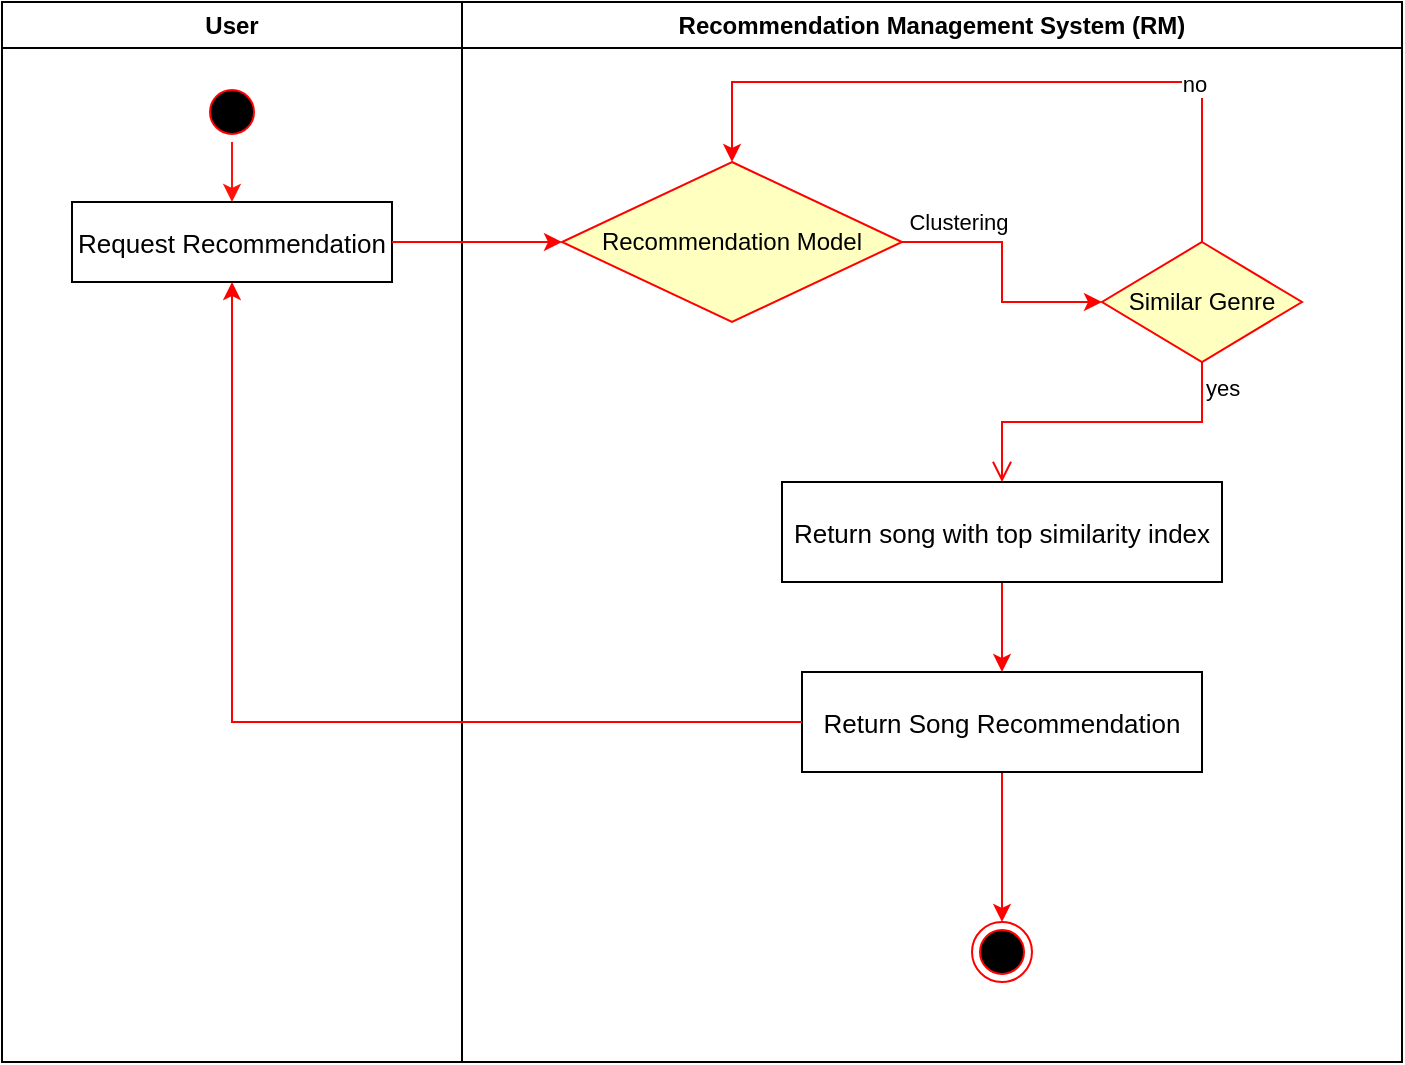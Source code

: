 <mxfile version="17.4.6" type="github">
  <diagram id="eBUv4OnSuDnH8UUoOGNr" name="Page-1">
    <mxGraphModel dx="1422" dy="744" grid="1" gridSize="10" guides="1" tooltips="1" connect="1" arrows="1" fold="1" page="1" pageScale="1" pageWidth="850" pageHeight="1100" math="0" shadow="0">
      <root>
        <mxCell id="0" />
        <mxCell id="1" parent="0" />
        <mxCell id="AmvT7ym-jp8pTqf2ocoB-1" value="User" style="swimlane;whiteSpace=wrap" parent="1" vertex="1">
          <mxGeometry x="70" y="190" width="230" height="530" as="geometry" />
        </mxCell>
        <mxCell id="AmvT7ym-jp8pTqf2ocoB-2" style="edgeStyle=orthogonalEdgeStyle;rounded=0;orthogonalLoop=1;jettySize=auto;html=1;entryX=0.5;entryY=0;entryDx=0;entryDy=0;fontSize=13;strokeColor=#FF120A;" parent="AmvT7ym-jp8pTqf2ocoB-1" source="AmvT7ym-jp8pTqf2ocoB-3" target="AmvT7ym-jp8pTqf2ocoB-5" edge="1">
          <mxGeometry relative="1" as="geometry" />
        </mxCell>
        <mxCell id="AmvT7ym-jp8pTqf2ocoB-3" value="" style="ellipse;shape=startState;fillColor=#000000;strokeColor=#ff0000;" parent="AmvT7ym-jp8pTqf2ocoB-1" vertex="1">
          <mxGeometry x="100" y="40" width="30" height="30" as="geometry" />
        </mxCell>
        <mxCell id="AmvT7ym-jp8pTqf2ocoB-5" value="Request Recommendation" style="fontSize=13;fontStyle=0" parent="AmvT7ym-jp8pTqf2ocoB-1" vertex="1">
          <mxGeometry x="35" y="100" width="160" height="40" as="geometry" />
        </mxCell>
        <mxCell id="AmvT7ym-jp8pTqf2ocoB-7" value="Recommendation Management System (RM)" style="swimlane;whiteSpace=wrap" parent="1" vertex="1">
          <mxGeometry x="300" y="190" width="470" height="530" as="geometry" />
        </mxCell>
        <mxCell id="AmvT7ym-jp8pTqf2ocoB-8" value="" style="ellipse;shape=endState;fillColor=#000000;strokeColor=#ff0000" parent="AmvT7ym-jp8pTqf2ocoB-7" vertex="1">
          <mxGeometry x="255" y="460" width="30" height="30" as="geometry" />
        </mxCell>
        <mxCell id="AmvT7ym-jp8pTqf2ocoB-20" style="edgeStyle=orthogonalEdgeStyle;rounded=0;orthogonalLoop=1;jettySize=auto;html=1;exitX=0.5;exitY=1;exitDx=0;exitDy=0;entryX=0.5;entryY=0;entryDx=0;entryDy=0;strokeColor=#FF0000;" parent="AmvT7ym-jp8pTqf2ocoB-7" source="AmvT7ym-jp8pTqf2ocoB-17" target="AmvT7ym-jp8pTqf2ocoB-8" edge="1">
          <mxGeometry relative="1" as="geometry" />
        </mxCell>
        <mxCell id="AmvT7ym-jp8pTqf2ocoB-17" value="Return Song Recommendation" style="fontSize=13;fontStyle=0" parent="AmvT7ym-jp8pTqf2ocoB-7" vertex="1">
          <mxGeometry x="170" y="335" width="200" height="50" as="geometry" />
        </mxCell>
        <mxCell id="AmvT7ym-jp8pTqf2ocoB-32" style="edgeStyle=orthogonalEdgeStyle;rounded=0;orthogonalLoop=1;jettySize=auto;html=1;entryX=0.5;entryY=0;entryDx=0;entryDy=0;strokeColor=#FF0000;" parent="AmvT7ym-jp8pTqf2ocoB-7" source="AmvT7ym-jp8pTqf2ocoB-23" target="AmvT7ym-jp8pTqf2ocoB-29" edge="1">
          <mxGeometry relative="1" as="geometry">
            <Array as="points">
              <mxPoint x="370" y="40" />
              <mxPoint x="135" y="40" />
            </Array>
          </mxGeometry>
        </mxCell>
        <mxCell id="AmvT7ym-jp8pTqf2ocoB-34" value="no" style="edgeLabel;html=1;align=center;verticalAlign=middle;resizable=0;points=[];" parent="AmvT7ym-jp8pTqf2ocoB-32" vertex="1" connectable="0">
          <mxGeometry x="-0.524" y="1" relative="1" as="geometry">
            <mxPoint as="offset" />
          </mxGeometry>
        </mxCell>
        <mxCell id="AmvT7ym-jp8pTqf2ocoB-23" value="Similar Genre" style="rhombus;whiteSpace=wrap;html=1;fillColor=#ffffc0;strokeColor=#ff0000;" parent="AmvT7ym-jp8pTqf2ocoB-7" vertex="1">
          <mxGeometry x="320" y="120" width="100" height="60" as="geometry" />
        </mxCell>
        <mxCell id="AmvT7ym-jp8pTqf2ocoB-25" value="yes" style="edgeStyle=orthogonalEdgeStyle;html=1;align=left;verticalAlign=top;endArrow=open;endSize=8;strokeColor=#ff0000;rounded=0;entryX=0.5;entryY=0;entryDx=0;entryDy=0;" parent="AmvT7ym-jp8pTqf2ocoB-7" source="AmvT7ym-jp8pTqf2ocoB-23" target="AmvT7ym-jp8pTqf2ocoB-26" edge="1">
          <mxGeometry x="-1" relative="1" as="geometry">
            <mxPoint x="190" y="190" as="targetPoint" />
          </mxGeometry>
        </mxCell>
        <mxCell id="AmvT7ym-jp8pTqf2ocoB-27" style="edgeStyle=orthogonalEdgeStyle;rounded=0;orthogonalLoop=1;jettySize=auto;html=1;entryX=0.5;entryY=0;entryDx=0;entryDy=0;strokeColor=#FF0000;" parent="AmvT7ym-jp8pTqf2ocoB-7" source="AmvT7ym-jp8pTqf2ocoB-26" target="AmvT7ym-jp8pTqf2ocoB-17" edge="1">
          <mxGeometry relative="1" as="geometry" />
        </mxCell>
        <mxCell id="AmvT7ym-jp8pTqf2ocoB-26" value="Return song with top similarity index" style="fontSize=13;fontStyle=0" parent="AmvT7ym-jp8pTqf2ocoB-7" vertex="1">
          <mxGeometry x="160" y="240" width="220" height="50" as="geometry" />
        </mxCell>
        <mxCell id="AmvT7ym-jp8pTqf2ocoB-30" style="edgeStyle=orthogonalEdgeStyle;rounded=0;orthogonalLoop=1;jettySize=auto;html=1;exitX=1;exitY=0.5;exitDx=0;exitDy=0;entryX=0;entryY=0.5;entryDx=0;entryDy=0;strokeColor=#FF0000;" parent="AmvT7ym-jp8pTqf2ocoB-7" source="AmvT7ym-jp8pTqf2ocoB-29" target="AmvT7ym-jp8pTqf2ocoB-23" edge="1">
          <mxGeometry relative="1" as="geometry" />
        </mxCell>
        <mxCell id="AmvT7ym-jp8pTqf2ocoB-31" value="Clustering" style="edgeLabel;html=1;align=center;verticalAlign=middle;resizable=0;points=[];" parent="AmvT7ym-jp8pTqf2ocoB-30" vertex="1" connectable="0">
          <mxGeometry x="-0.755" relative="1" as="geometry">
            <mxPoint x="12" y="-10" as="offset" />
          </mxGeometry>
        </mxCell>
        <mxCell id="AmvT7ym-jp8pTqf2ocoB-29" value="Recommendation Model" style="rhombus;whiteSpace=wrap;html=1;fillColor=#ffffc0;strokeColor=#ff0000;" parent="AmvT7ym-jp8pTqf2ocoB-7" vertex="1">
          <mxGeometry x="50" y="80" width="170" height="80" as="geometry" />
        </mxCell>
        <mxCell id="AmvT7ym-jp8pTqf2ocoB-21" style="edgeStyle=orthogonalEdgeStyle;rounded=0;orthogonalLoop=1;jettySize=auto;html=1;entryX=0.5;entryY=1;entryDx=0;entryDy=0;strokeColor=#FF0000;" parent="1" source="AmvT7ym-jp8pTqf2ocoB-17" target="AmvT7ym-jp8pTqf2ocoB-5" edge="1">
          <mxGeometry relative="1" as="geometry" />
        </mxCell>
        <mxCell id="AmvT7ym-jp8pTqf2ocoB-28" style="edgeStyle=orthogonalEdgeStyle;rounded=0;orthogonalLoop=1;jettySize=auto;html=1;strokeColor=#FF0000;" parent="1" source="AmvT7ym-jp8pTqf2ocoB-5" target="AmvT7ym-jp8pTqf2ocoB-29" edge="1">
          <mxGeometry relative="1" as="geometry">
            <mxPoint x="320" y="370" as="targetPoint" />
          </mxGeometry>
        </mxCell>
      </root>
    </mxGraphModel>
  </diagram>
</mxfile>
